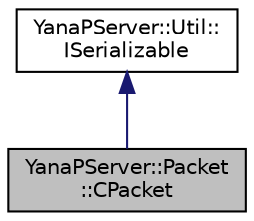 digraph "YanaPServer::Packet::CPacket"
{
  edge [fontname="Helvetica",fontsize="10",labelfontname="Helvetica",labelfontsize="10"];
  node [fontname="Helvetica",fontsize="10",shape=record];
  Node2 [label="YanaPServer::Packet\l::CPacket",height=0.2,width=0.4,color="black", fillcolor="grey75", style="filled", fontcolor="black"];
  Node3 -> Node2 [dir="back",color="midnightblue",fontsize="10",style="solid",fontname="Helvetica"];
  Node3 [label="YanaPServer::Util::\lISerializable",height=0.2,width=0.4,color="black", fillcolor="white", style="filled",URL="$class_yana_p_server_1_1_util_1_1_i_serializable.html",tooltip="シリアライズ用インタフェース "];
}
